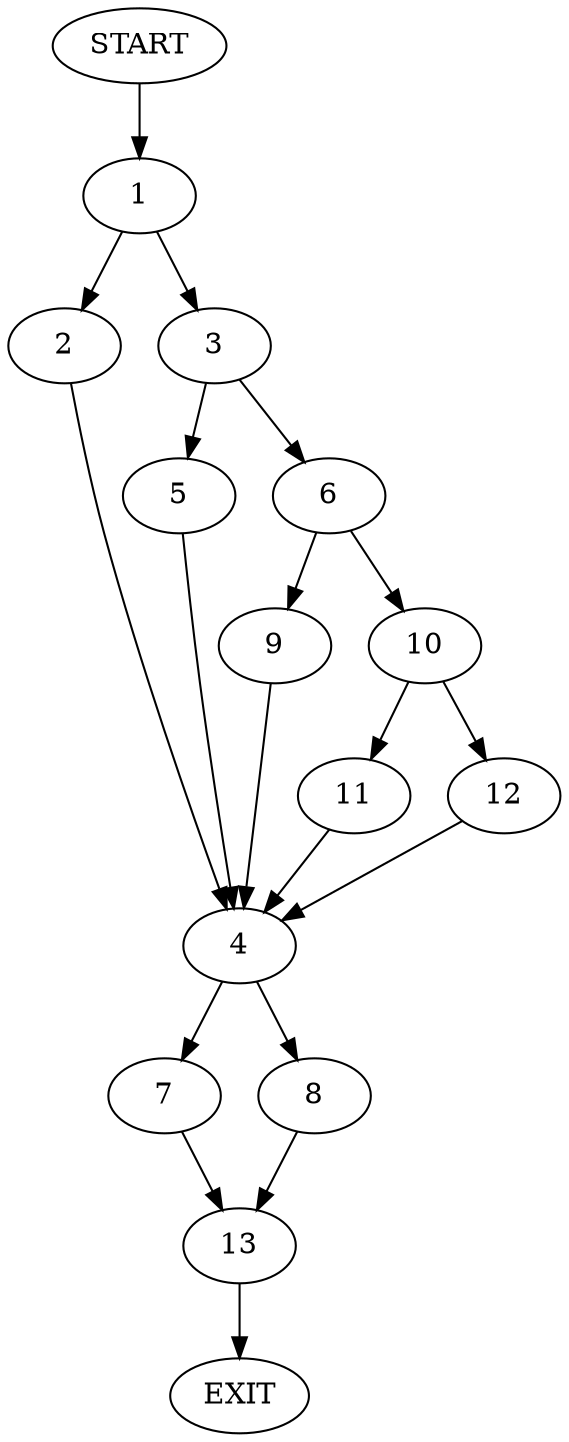 digraph {
0 [label="START"]
14 [label="EXIT"]
0 -> 1
1 -> 2
1 -> 3
2 -> 4
3 -> 5
3 -> 6
4 -> 7
4 -> 8
5 -> 4
6 -> 9
6 -> 10
9 -> 4
10 -> 11
10 -> 12
11 -> 4
12 -> 4
7 -> 13
8 -> 13
13 -> 14
}

